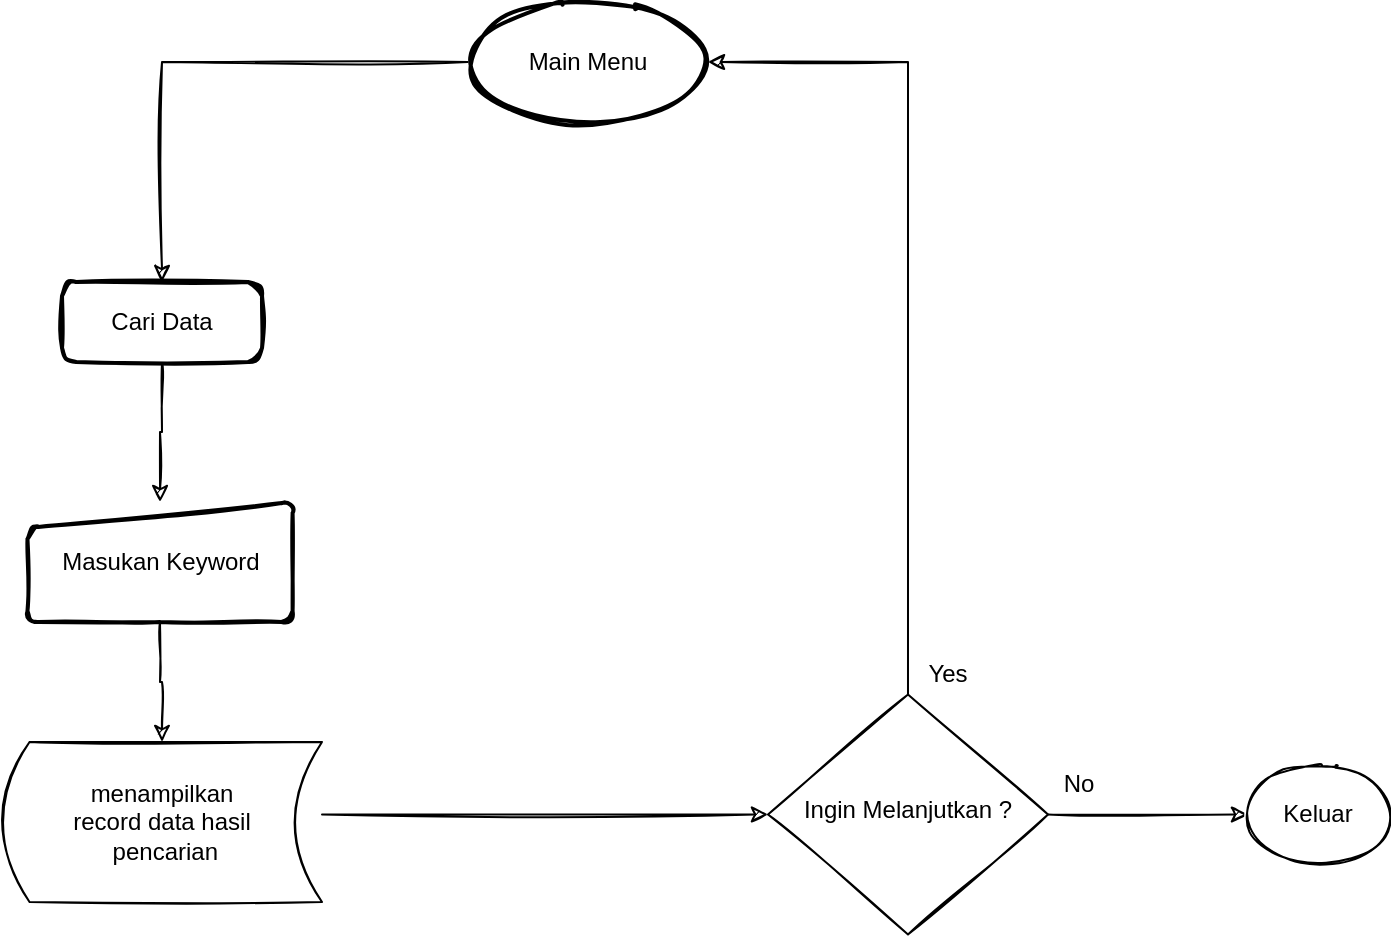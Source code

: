 <mxfile version="13.8.5" type="device"><diagram id="C5RBs43oDa-KdzZeNtuy" name="Page-1"><mxGraphModel dx="1483" dy="760" grid="1" gridSize="10" guides="1" tooltips="1" connect="1" arrows="1" fold="1" page="1" pageScale="1" pageWidth="1169" pageHeight="1654" math="0" shadow="0"><root><mxCell id="WIyWlLk6GJQsqaUBKTNV-0"/><mxCell id="WIyWlLk6GJQsqaUBKTNV-1" parent="WIyWlLk6GJQsqaUBKTNV-0"/><mxCell id="Hhf_rpLxkyROJMuArF8t-0" style="edgeStyle=orthogonalEdgeStyle;rounded=0;orthogonalLoop=1;jettySize=auto;html=1;exitX=0.5;exitY=0;exitDx=0;exitDy=0;entryX=1;entryY=0.5;entryDx=0;entryDy=0;entryPerimeter=0;sketch=1;" parent="WIyWlLk6GJQsqaUBKTNV-1" source="WIyWlLk6GJQsqaUBKTNV-10" target="k73UpvDeiLM-uCpB4j8G-3" edge="1"><mxGeometry relative="1" as="geometry"><mxPoint x="630" y="260" as="targetPoint"/></mxGeometry></mxCell><mxCell id="oSDL5HxFyQYWf_KdeOhF-0" style="edgeStyle=orthogonalEdgeStyle;rounded=0;orthogonalLoop=1;jettySize=auto;html=1;exitX=1;exitY=0.5;exitDx=0;exitDy=0;entryX=0;entryY=0.5;entryDx=0;entryDy=0;sketch=1;" parent="WIyWlLk6GJQsqaUBKTNV-1" source="WIyWlLk6GJQsqaUBKTNV-10" target="WIyWlLk6GJQsqaUBKTNV-11" edge="1"><mxGeometry relative="1" as="geometry"/></mxCell><mxCell id="WIyWlLk6GJQsqaUBKTNV-10" value="Ingin Melanjutkan ?" style="rhombus;whiteSpace=wrap;html=1;shadow=0;fontFamily=Helvetica;fontSize=12;align=center;strokeWidth=1;spacing=6;spacingTop=-4;sketch=1;" parent="WIyWlLk6GJQsqaUBKTNV-1" vertex="1"><mxGeometry x="640" y="576.25" width="140" height="120" as="geometry"/></mxCell><mxCell id="WIyWlLk6GJQsqaUBKTNV-11" value="Keluar" style="strokeWidth=1;html=1;shape=mxgraph.flowchart.start_2;whiteSpace=wrap;shadow=0;fontFamily=Helvetica;fontSize=12;fontColor=#000000;align=center;strokeColor=#000000;fillColor=#ffffff;sketch=1;" parent="WIyWlLk6GJQsqaUBKTNV-1" vertex="1"><mxGeometry x="880" y="611.25" width="70" height="50" as="geometry"/></mxCell><mxCell id="oSDL5HxFyQYWf_KdeOhF-4" style="edgeStyle=orthogonalEdgeStyle;rounded=0;orthogonalLoop=1;jettySize=auto;html=1;entryX=0;entryY=0.5;entryDx=0;entryDy=0;sketch=1;" parent="WIyWlLk6GJQsqaUBKTNV-1" source="axvm36HJjvKhQVbvXcTa-20" target="WIyWlLk6GJQsqaUBKTNV-10" edge="1"><mxGeometry relative="1" as="geometry"><Array as="points"><mxPoint x="400" y="636"/><mxPoint x="400" y="636"/></Array></mxGeometry></mxCell><mxCell id="axvm36HJjvKhQVbvXcTa-20" value="menampilkan &lt;br&gt;record data hasil&lt;br&gt;&amp;nbsp;pencarian" style="shape=dataStorage;whiteSpace=wrap;html=1;fixedSize=1;size=13.75;sketch=1;" parent="WIyWlLk6GJQsqaUBKTNV-1" vertex="1"><mxGeometry x="257.01" y="600" width="160" height="80" as="geometry"/></mxCell><mxCell id="oSDL5HxFyQYWf_KdeOhF-2" style="edgeStyle=orthogonalEdgeStyle;rounded=0;orthogonalLoop=1;jettySize=auto;html=1;exitX=0.5;exitY=1;exitDx=0;exitDy=0;entryX=0.5;entryY=0;entryDx=0;entryDy=0;sketch=1;" parent="WIyWlLk6GJQsqaUBKTNV-1" source="k73UpvDeiLM-uCpB4j8G-0" target="axvm36HJjvKhQVbvXcTa-20" edge="1"><mxGeometry relative="1" as="geometry"><Array as="points"><mxPoint x="337" y="570"/></Array></mxGeometry></mxCell><mxCell id="k73UpvDeiLM-uCpB4j8G-0" value="Masukan Keyword" style="html=1;strokeWidth=2;shape=manualInput;whiteSpace=wrap;rounded=1;size=13;arcSize=11;sketch=1;" parent="WIyWlLk6GJQsqaUBKTNV-1" vertex="1"><mxGeometry x="269.74" y="480" width="132.56" height="60" as="geometry"/></mxCell><mxCell id="Hhf_rpLxkyROJMuArF8t-3" style="edgeStyle=orthogonalEdgeStyle;rounded=0;orthogonalLoop=1;jettySize=auto;html=1;exitX=0.5;exitY=1;exitDx=0;exitDy=0;entryX=0.5;entryY=0;entryDx=0;entryDy=0;sketch=1;" parent="WIyWlLk6GJQsqaUBKTNV-1" source="k73UpvDeiLM-uCpB4j8G-2" target="k73UpvDeiLM-uCpB4j8G-0" edge="1"><mxGeometry relative="1" as="geometry"><Array as="points"><mxPoint x="336" y="445"/></Array></mxGeometry></mxCell><mxCell id="k73UpvDeiLM-uCpB4j8G-2" value="Cari Data" style="rounded=1;whiteSpace=wrap;html=1;absoluteArcSize=1;arcSize=14;strokeWidth=2;sketch=1;" parent="WIyWlLk6GJQsqaUBKTNV-1" vertex="1"><mxGeometry x="287.01" y="370" width="100" height="40" as="geometry"/></mxCell><mxCell id="k73UpvDeiLM-uCpB4j8G-4" style="edgeStyle=orthogonalEdgeStyle;rounded=0;orthogonalLoop=1;jettySize=auto;html=1;exitX=0;exitY=0.5;exitDx=0;exitDy=0;exitPerimeter=0;entryX=0.5;entryY=0;entryDx=0;entryDy=0;sketch=1;" parent="WIyWlLk6GJQsqaUBKTNV-1" source="k73UpvDeiLM-uCpB4j8G-3" target="k73UpvDeiLM-uCpB4j8G-2" edge="1"><mxGeometry relative="1" as="geometry"/></mxCell><mxCell id="k73UpvDeiLM-uCpB4j8G-3" value="Main Menu" style="strokeWidth=2;html=1;shape=mxgraph.flowchart.start_2;whiteSpace=wrap;fontFamily=Helvetica;fontSize=12;fontColor=#000000;align=center;strokeColor=#000000;fillColor=#ffffff;sketch=1;" parent="WIyWlLk6GJQsqaUBKTNV-1" vertex="1"><mxGeometry x="490" y="230" width="120" height="60" as="geometry"/></mxCell><mxCell id="k73UpvDeiLM-uCpB4j8G-19" value="Yes" style="text;html=1;strokeColor=none;fillColor=none;align=center;verticalAlign=middle;whiteSpace=wrap;rounded=0;sketch=1;" parent="WIyWlLk6GJQsqaUBKTNV-1" vertex="1"><mxGeometry x="710" y="556.25" width="40" height="20" as="geometry"/></mxCell><mxCell id="oSDL5HxFyQYWf_KdeOhF-1" value="No" style="text;html=1;align=center;verticalAlign=middle;resizable=0;points=[];autosize=1;sketch=1;" parent="WIyWlLk6GJQsqaUBKTNV-1" vertex="1"><mxGeometry x="780" y="611.25" width="30" height="20" as="geometry"/></mxCell></root></mxGraphModel></diagram></mxfile>